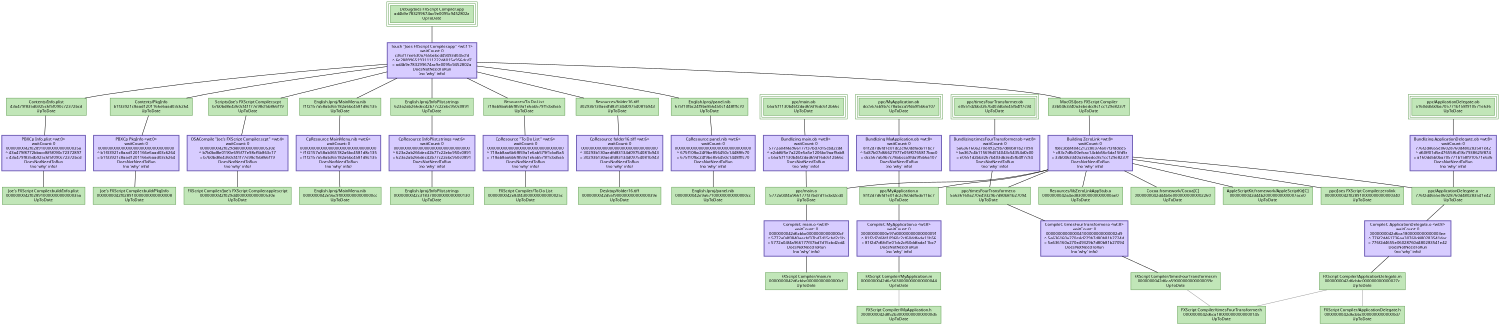 digraph "Joe's FXScript Compiler" {
   size = "10.000000,8.500000";
   concentrate = false;

   node [ shape = box, style = filled, color = "0.3 0.5 0.6", fillcolor = "0.3 0.2 0.9", fontname = "Monaco", fontsize = "9" ];
   n00001 [ label = "Debug/Joes FXScript Compiler.app\nad4b9e783299674ac9e0095c9452802a\nUpToDate", peripheries = 3 ];
   n00002 [ label = "Contents/Info.plist\n43a479f835db925c6f5f090c72372bcd\nUpToDate" ];
   n00003 [ label = "Joe's FXScript Compiler.build/Info.plist\n0000000042f02891000000000000035a\nUpToDate" ];
   n00004 [ label = "Contents/PkgInfo\nb1f33921c8aad1201166e6aad03c6264\nUpToDate" ];
   n00005 [ label = "Joe's FXScript Compiler.build/PkgInfo\n0000000042f028910000000000000008\nUpToDate" ];
   n00006 [ label = "Scripts/Joe's FXScript Compiler.scpt\nb7b0bd8e4360cf41f77e98cf5b866f19\nUpToDate" ];
   n00007 [ label = "FXScript Compiler/Joe's FXScript Compiler.applescript\n0000000042f029d4000000000000530e\nUpToDate" ];
   n00008 [ label = "English.lproj/MainMenu.nib\nf1f2157a58ab365182a6bc4581d8c135\nUpToDate" ];
   n00009 [ label = "English.lproj/MainMenu.nib\n0000000042e9ac9f00000000000000cc\nUpToDate" ];
   n00010 [ label = "English.lproj/InfoPlist.strings\n623a2ab266dec42b77c22ebc950c0891\nUpToDate" ];
   n00011 [ label = "English.lproj/InfoPlist.strings\n0000000042c318370000000000000130\nUpToDate" ];
   n00012 [ label = "Resources/To Do List\n718ab8aa6b6f859a1e6ab579f1cbd5a5\nUpToDate" ];
   n00013 [ label = "FXScript Compiler/To Do List\n0000000042e84f43000000000000025c\nUpToDate" ];
   n00014 [ label = "Resources/folder16.tiff\n30293b130aedfd83134d09754081b943\nUpToDate" ];
   n00015 [ label = "Desktop/folder16.tiff\n0000000042d55f90000000000000039e\nUpToDate" ];
   n00016 [ label = "English.lproj/panel.nib\n675f10fbc24f9be856450c1448fffc70\nUpToDate" ];
   n00017 [ label = "English.lproj/panel.nib\n0000000042e9a67100000000000000cc\nUpToDate" ];
   n00018 [ label = "ppc/main.o\n5772a04f4a966177f37bd7d15cbd2cd4\nUpToDate" ];
   n00019 [ label = "FXScript Compiler/main.m\n0000000042d6cbbc00000000000000cf\nUpToDate" ];
   n00020 [ label = "ppc/MyApplication.o\n81f2d7d6fd1e01dc2cf60ddfada11bc7\nUpToDate" ];
   n00021 [ label = "FXScript Compiler/MyApplication.m\n0000000042d6c5630000000000000044\nUpToDate" ];
   n00022 [ label = "ppc/timesFourTransformer.o\n5a636160a270e49329b7d80b81b27094\nUpToDate" ];
   n00023 [ label = "FXScript Compiler/timesFourTransformer.m\n0000000042d6ca59000000000000039c\nUpToDate" ];
   n00024 [ label = "ppc/ApplicationDelegate.o\n776f2d4655e06028760d480283541e42\nUpToDate" ];
   n00025 [ label = "FXScript Compiler/ApplicationDelegate.m\n0000000042d6cbbc000000000000027c\nUpToDate" ];
   n00026 [ label = "MacOS/Joes FXScript Compiler\n33b0463340a3ebedcc8c1cc129e8237f\nUpToDate" ];
   n00027 [ label = "ppc/main.ob\nb5afcf1130b46f2dad69d16dc612b66c\nUpToDate", peripheries = 3 ];
   n00028 [ label = "ppc/MyApplication.ob\ndcc567ab9b7c78abcca9fda9f5b6a107\nUpToDate", peripheries = 3 ];
   n00029 [ label = "ppc/timesFourTransformer.ob\ne0551d2bb3267b403db3e45fb4ff7c94\nUpToDate", peripheries = 3 ];
   n00030 [ label = "ppc/ApplicationDelegate.ob\na160dd5b0ba705771b158f910571e636\nUpToDate", peripheries = 3 ];
   n00031 [ label = "Resources/libZeroLinkAppStub.a\n0000000042a4ed830000000000000ae0\nUpToDate" ];
   n00032 [ label = "Cocoa.framework/Cocoa[C]\n0000000042d44b0e0000000000002260\nUpToDate" ];
   n00033 [ label = "AppleScriptKit.framework/AppleScriptKit[C]\n0000000042d44b20000000000007ace0\nUpToDate" ];
   n00034 [ label = "ppc/Joes FXScript Compiler.zerolink\n0000000042f028910000000000000340\nUpToDate" ];
   n00035 [ label = "FXScript Compiler/MyApplication.h\n0000000042d852b300000000000000d5\nUpToDate" ];
   n00036 [ label = "FXScript Compiler/timesFourTransformer.h\n0000000042d6ca180000000000000145\nUpToDate" ];
   n00037 [ label = "FXScript Compiler/ApplicationDelegate.h\n0000000042d6cbbc00000000000000d7\nUpToDate" ];

   node [ shape = box, style = "filled,bold", color = "0.7 0.5 0.7", fillcolor = "0.7 0.2 1.0", fontname = "Monaco", fontsize = "9" ];
   c00001 [ label = "PBXCp Info.plist <wt:0>\nwaitCount: 0\n0000000042f02891000000000000035a\n^ 43a479f8772bbacd6f5f090c72372897\n= 43a479f835db925c6f5f090c72372bcd\nDoesNotNeedToRun\n(no 'why' info)" ];
   c00002 [ label = "PBXCp PkgInfo <wt:0>\nwaitCount: 0\n00000000000000000000000000000000\n^ b1f33921c8aad1201166e6aad03c6264\n= b1f33921c8aad1201166e6aad03c6264\nDoesNotNeedToRun\n(no 'why' info)" ];
   c00003 [ label = "OSACompile \"Joe's FXScript Compiler.scpt\" <wt:4>\nwaitCount: 0\n0000000042f029d4000000000000530e\n^ b7b0bd8e0190e695f77e98cf5b863c17\n= b7b0bd8e4360cf41f77e98cf5b866f19\nDoesNotNeedToRun\n(no 'why' info)" ];
   c00004 [ label = "CpResource MainMenu.nib <wt:6>\nwaitCount: 0\n00000000000000000000000000000000\n^ f1f2157a58ab365182a6bc4581d8c135\n= f1f2157a58ab365182a6bc4581d8c135\nDoesNotNeedToRun\n(no 'why' info)" ];
   c00005 [ label = "CpResource InfoPlist.strings <wt:6>\nwaitCount: 0\n00000000000000000000000000000000\n^ 623a2ab266dec42b77c22ebc950c0891\n= 623a2ab266dec42b77c22ebc950c0891\nDoesNotNeedToRun\n(no 'why' info)" ];
   c00006 [ label = "CpResource \"To Do List\" <wt:6>\nwaitCount: 0\n00000000000000000000000000000000\n^ 718ab8aa6b6f859a1e6ab579f1cbd5a5\n= 718ab8aa6b6f859a1e6ab579f1cbd5a5\nDoesNotNeedToRun\n(no 'why' info)" ];
   c00007 [ label = "CpResource folder16.tiff <wt:6>\nwaitCount: 0\n00000000000000000000000000000000\n^ 30293b130aedfd83134d09754081b943\n= 30293b130aedfd83134d09754081b943\nDoesNotNeedToRun\n(no 'why' info)" ];
   c00008 [ label = "CpResource panel.nib <wt:6>\nwaitCount: 0\n00000000000000000000000000000000\n^ 675f10fbc24f9be856450c1448fffc70\n= 675f10fbc24f9be856450c1448fffc70\nDoesNotNeedToRun\n(no 'why' info)" ];
   c00009 [ label = "CompileC main.o <wt:8>\nwaitCount: 0\n0000000042d6cbbc00000000000000cf\n^ 5772a04f0840aacbf37bd7d15cbd2c1b\n= 5772a04f4a966177f37bd7d15cbd2cd4\nDoesNotNeedToRun\n(no 'why' info)" ];
   c00010 [ label = "CompileC MyApplication.o <wt:8>\nwaitCount: 0\n00000000000e97d00000000000000091\n^ 81f2d7d6fd10960c2cf60ddfada11b56\n= 81f2d7d6fd1e01dc2cf60ddfada11bc7\nDoesNotNeedToRun\n(no 'why' info)" ];
   c00011 [ label = "CompileC timesFourTransformer.o <wt:8>\nwaitCount: 0\n000000000000004100000000000002d9\n^ 5a636160a270e4d229b7d80b81b2724d\n= 5a636160a270e49329b7d80b81b27094\nDoesNotNeedToRun\n(no 'why' info)" ];
   c00012 [ label = "CompileC ApplicationDelegate.o <wt:8>\nwaitCount: 0\n0000000042d6ca1800000000000003ee\n^ 776f2d461736aa30760d480283541dac\n= 776f2d4655e06028760d480283541e42\nDoesNotNeedToRun\n(no 'why' info)" ];
   c00013 [ label = "Bundlizing main.ob <wt:8>\nwaitCount: 0\n5772a04f4a966177f37bd7d15cbd2cd4\n^ e2dd6f5e7a220e5a5e1206bc9aaf9ab8\n= b5afcf1130b46f2dad69d16dc612b66c\nDoesNotNeedToRun\n(no 'why' info)" ];
   c00014 [ label = "Bundlizing MyApplication.ob <wt:8>\nwaitCount: 0\n81f2d7d6fd1e01dc2cf60ddfada11bc7\n^ 5d37b07d66627977e05ff0765817bac0\n= dcc567ab9b7c78abcca9fda9f5b6a107\nDoesNotNeedToRun\n(no 'why' info)" ];
   c00015 [ label = "Bundlizing timesFourTransformer.ob <wt:8>\nwaitCount: 0\n5a636160a270e49329b7d80b81b27094\n^ ba367c4b11569fd314043c54354d0c00\n= e0551d2bb3267b403db3e45fb4ff7c94\nDoesNotNeedToRun\n(no 'why' info)" ];
   c00016 [ label = "Bundlizing ApplicationDelegate.ob <wt:8>\nwaitCount: 0\n776f2d4655e06028760d480283541e42\n^ d60ff01d5e47655f6d18c7938625f874\n= a160dd5b0ba705771b158f910571e636\nDoesNotNeedToRun\n(no 'why' info)" ];
   c00017 [ label = "Building ZeroLink <wt:8>\nwaitCount: 0\nfb8c3bbf404c212c80374a07f3fddee5\n^ c83c7d8c00efcac14cbb56c6da15fd9a\n= 33b0463340a3ebedcc8c1cc129e8237f\nDoesNotNeedToRun\n(no 'why' info)" ];
   c00018 [ label = "Touch \"Joes FXScript Compiler.app\" <wt:11>\nwaitCount: 0\nc36317ee630a765bebcd49493d045cfd\n^ 6e28899651931111222d4015a956dcd7\n= ad4b9e783299674ac9e0095c9452802a\nDoesNotNeedToRun\n(no 'why' info)" ];

   edge [ style = solid, color = black, arrowhead = none, arrowtail = normal ];
   n00001 -> { c00018 };
   n00002 -> { c00001 };
   n00004 -> { c00002 };
   n00006 -> { c00003 };
   n00008 -> { c00004 };
   n00010 -> { c00005 };
   n00012 -> { c00006 };
   n00014 -> { c00007 };
   n00016 -> { c00008 };
   n00018 -> { c00009 };
   n00020 -> { c00010 };
   n00022 -> { c00011 };
   n00024 -> { c00012 };
   n00026 -> { c00017 };
   n00027 -> { c00013 };
   n00028 -> { c00014 };
   n00029 -> { c00015 };
   n00030 -> { c00016 };
   c00001 -> { n00003 };
   c00002 -> { n00005 n00005 };
   c00003 -> { n00007 };
   c00004 -> { n00009 n00009 };
   c00005 -> { n00011 n00011 };
   c00006 -> { n00013 n00013 };
   c00007 -> { n00015 n00015 };
   c00008 -> { n00017 n00017 };
   c00009 -> { n00019 };
   c00010 -> { n00021 };
   c00011 -> { n00023 };
   c00012 -> { n00025 };
   c00013 -> { n00018 };
   c00014 -> { n00020 };
   c00015 -> { n00022 };
   c00016 -> { n00024 };
   c00017 -> { n00018 n00020 n00022 n00024 n00031 n00032 n00033 n00034 };
   c00018 -> { n00002 n00004 n00006 n00008 n00010 n00012 n00014 n00016 n00026 };

   edge [ style = solid, color = gray60, arrowhead = none, arrowtail = normal ];
   n00021 -> { n00035 };
   n00023 -> { n00036 };
   n00025 -> { n00037 n00036 };
}
